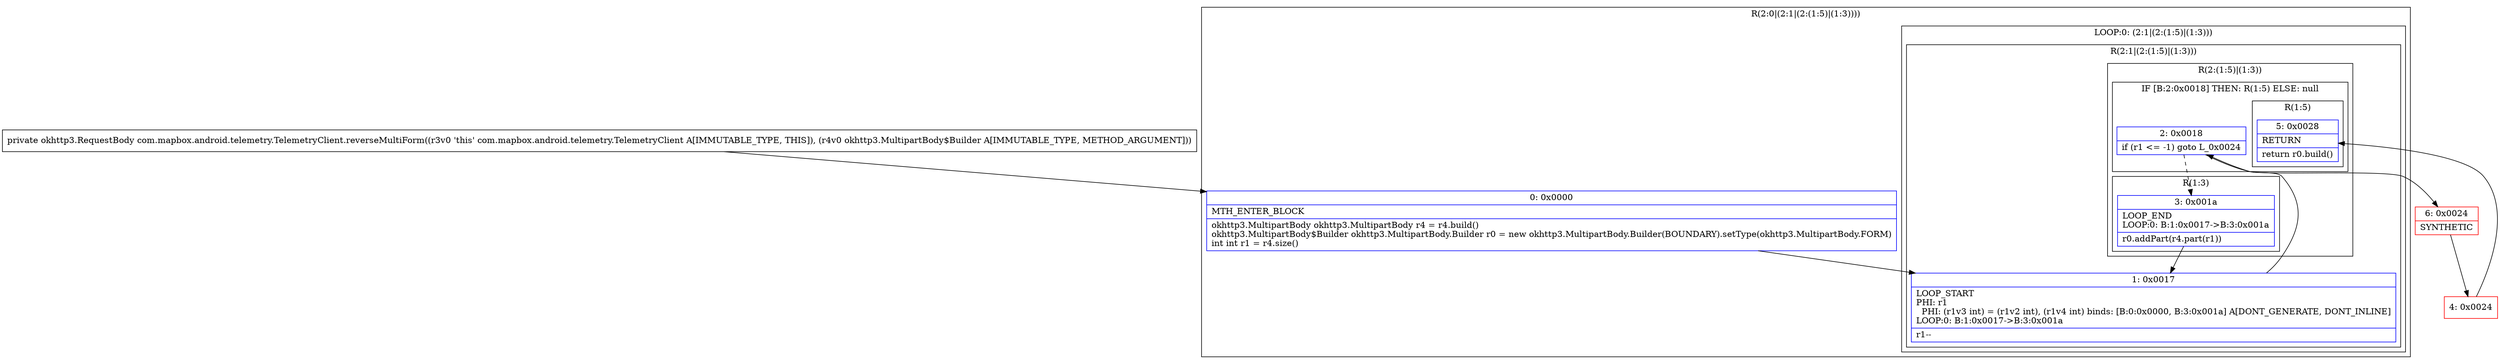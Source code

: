 digraph "CFG forcom.mapbox.android.telemetry.TelemetryClient.reverseMultiForm(Lokhttp3\/MultipartBody$Builder;)Lokhttp3\/RequestBody;" {
subgraph cluster_Region_1634500403 {
label = "R(2:0|(2:1|(2:(1:5)|(1:3))))";
node [shape=record,color=blue];
Node_0 [shape=record,label="{0\:\ 0x0000|MTH_ENTER_BLOCK\l|okhttp3.MultipartBody okhttp3.MultipartBody r4 = r4.build()\lokhttp3.MultipartBody$Builder okhttp3.MultipartBody.Builder r0 = new okhttp3.MultipartBody.Builder(BOUNDARY).setType(okhttp3.MultipartBody.FORM)\lint int r1 = r4.size()\l}"];
subgraph cluster_LoopRegion_478622529 {
label = "LOOP:0: (2:1|(2:(1:5)|(1:3)))";
node [shape=record,color=blue];
subgraph cluster_Region_95288397 {
label = "R(2:1|(2:(1:5)|(1:3)))";
node [shape=record,color=blue];
Node_1 [shape=record,label="{1\:\ 0x0017|LOOP_START\lPHI: r1 \l  PHI: (r1v3 int) = (r1v2 int), (r1v4 int) binds: [B:0:0x0000, B:3:0x001a] A[DONT_GENERATE, DONT_INLINE]\lLOOP:0: B:1:0x0017\-\>B:3:0x001a\l|r1\-\-\l}"];
subgraph cluster_Region_1078704982 {
label = "R(2:(1:5)|(1:3))";
node [shape=record,color=blue];
subgraph cluster_IfRegion_121282092 {
label = "IF [B:2:0x0018] THEN: R(1:5) ELSE: null";
node [shape=record,color=blue];
Node_2 [shape=record,label="{2\:\ 0x0018|if (r1 \<= \-1) goto L_0x0024\l}"];
subgraph cluster_Region_1675352042 {
label = "R(1:5)";
node [shape=record,color=blue];
Node_5 [shape=record,label="{5\:\ 0x0028|RETURN\l|return r0.build()\l}"];
}
}
subgraph cluster_Region_1023295572 {
label = "R(1:3)";
node [shape=record,color=blue];
Node_3 [shape=record,label="{3\:\ 0x001a|LOOP_END\lLOOP:0: B:1:0x0017\-\>B:3:0x001a\l|r0.addPart(r4.part(r1))\l}"];
}
}
}
}
}
Node_4 [shape=record,color=red,label="{4\:\ 0x0024}"];
Node_6 [shape=record,color=red,label="{6\:\ 0x0024|SYNTHETIC\l}"];
MethodNode[shape=record,label="{private okhttp3.RequestBody com.mapbox.android.telemetry.TelemetryClient.reverseMultiForm((r3v0 'this' com.mapbox.android.telemetry.TelemetryClient A[IMMUTABLE_TYPE, THIS]), (r4v0 okhttp3.MultipartBody$Builder A[IMMUTABLE_TYPE, METHOD_ARGUMENT])) }"];
MethodNode -> Node_0;
Node_0 -> Node_1;
Node_1 -> Node_2;
Node_2 -> Node_3[style=dashed];
Node_2 -> Node_6;
Node_3 -> Node_1;
Node_4 -> Node_5;
Node_6 -> Node_4;
}

